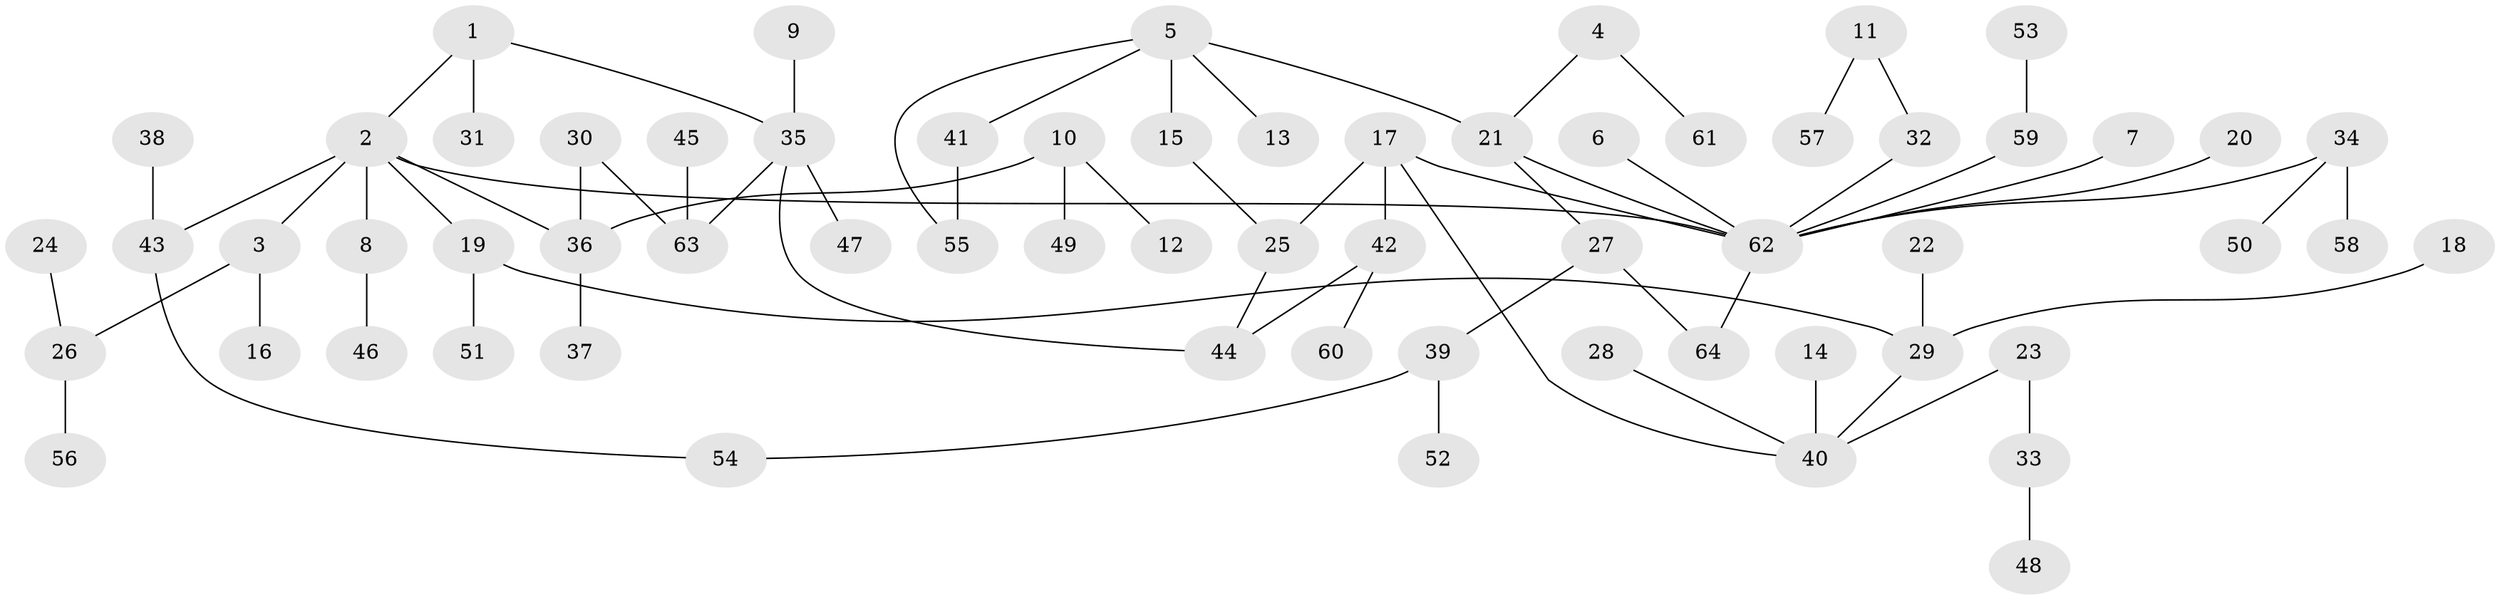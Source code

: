 // original degree distribution, {6: 0.03125, 4: 0.0546875, 2: 0.3046875, 3: 0.1328125, 5: 0.0546875, 1: 0.421875}
// Generated by graph-tools (version 1.1) at 2025/49/03/09/25 03:49:24]
// undirected, 64 vertices, 71 edges
graph export_dot {
graph [start="1"]
  node [color=gray90,style=filled];
  1;
  2;
  3;
  4;
  5;
  6;
  7;
  8;
  9;
  10;
  11;
  12;
  13;
  14;
  15;
  16;
  17;
  18;
  19;
  20;
  21;
  22;
  23;
  24;
  25;
  26;
  27;
  28;
  29;
  30;
  31;
  32;
  33;
  34;
  35;
  36;
  37;
  38;
  39;
  40;
  41;
  42;
  43;
  44;
  45;
  46;
  47;
  48;
  49;
  50;
  51;
  52;
  53;
  54;
  55;
  56;
  57;
  58;
  59;
  60;
  61;
  62;
  63;
  64;
  1 -- 2 [weight=1.0];
  1 -- 31 [weight=1.0];
  1 -- 35 [weight=1.0];
  2 -- 3 [weight=1.0];
  2 -- 8 [weight=1.0];
  2 -- 19 [weight=1.0];
  2 -- 36 [weight=1.0];
  2 -- 43 [weight=1.0];
  2 -- 62 [weight=1.0];
  3 -- 16 [weight=1.0];
  3 -- 26 [weight=1.0];
  4 -- 21 [weight=1.0];
  4 -- 61 [weight=1.0];
  5 -- 13 [weight=1.0];
  5 -- 15 [weight=1.0];
  5 -- 21 [weight=1.0];
  5 -- 41 [weight=1.0];
  5 -- 55 [weight=1.0];
  6 -- 62 [weight=1.0];
  7 -- 62 [weight=1.0];
  8 -- 46 [weight=1.0];
  9 -- 35 [weight=1.0];
  10 -- 12 [weight=1.0];
  10 -- 36 [weight=1.0];
  10 -- 49 [weight=1.0];
  11 -- 32 [weight=1.0];
  11 -- 57 [weight=1.0];
  14 -- 40 [weight=1.0];
  15 -- 25 [weight=1.0];
  17 -- 25 [weight=1.0];
  17 -- 40 [weight=1.0];
  17 -- 42 [weight=1.0];
  17 -- 62 [weight=1.0];
  18 -- 29 [weight=1.0];
  19 -- 29 [weight=1.0];
  19 -- 51 [weight=1.0];
  20 -- 62 [weight=1.0];
  21 -- 27 [weight=1.0];
  21 -- 62 [weight=1.0];
  22 -- 29 [weight=1.0];
  23 -- 33 [weight=1.0];
  23 -- 40 [weight=1.0];
  24 -- 26 [weight=1.0];
  25 -- 44 [weight=1.0];
  26 -- 56 [weight=1.0];
  27 -- 39 [weight=1.0];
  27 -- 64 [weight=1.0];
  28 -- 40 [weight=1.0];
  29 -- 40 [weight=1.0];
  30 -- 36 [weight=1.0];
  30 -- 63 [weight=1.0];
  32 -- 62 [weight=1.0];
  33 -- 48 [weight=1.0];
  34 -- 50 [weight=1.0];
  34 -- 58 [weight=1.0];
  34 -- 62 [weight=1.0];
  35 -- 44 [weight=1.0];
  35 -- 47 [weight=1.0];
  35 -- 63 [weight=1.0];
  36 -- 37 [weight=1.0];
  38 -- 43 [weight=1.0];
  39 -- 52 [weight=1.0];
  39 -- 54 [weight=1.0];
  41 -- 55 [weight=1.0];
  42 -- 44 [weight=1.0];
  42 -- 60 [weight=1.0];
  43 -- 54 [weight=1.0];
  45 -- 63 [weight=1.0];
  53 -- 59 [weight=1.0];
  59 -- 62 [weight=1.0];
  62 -- 64 [weight=1.0];
}
